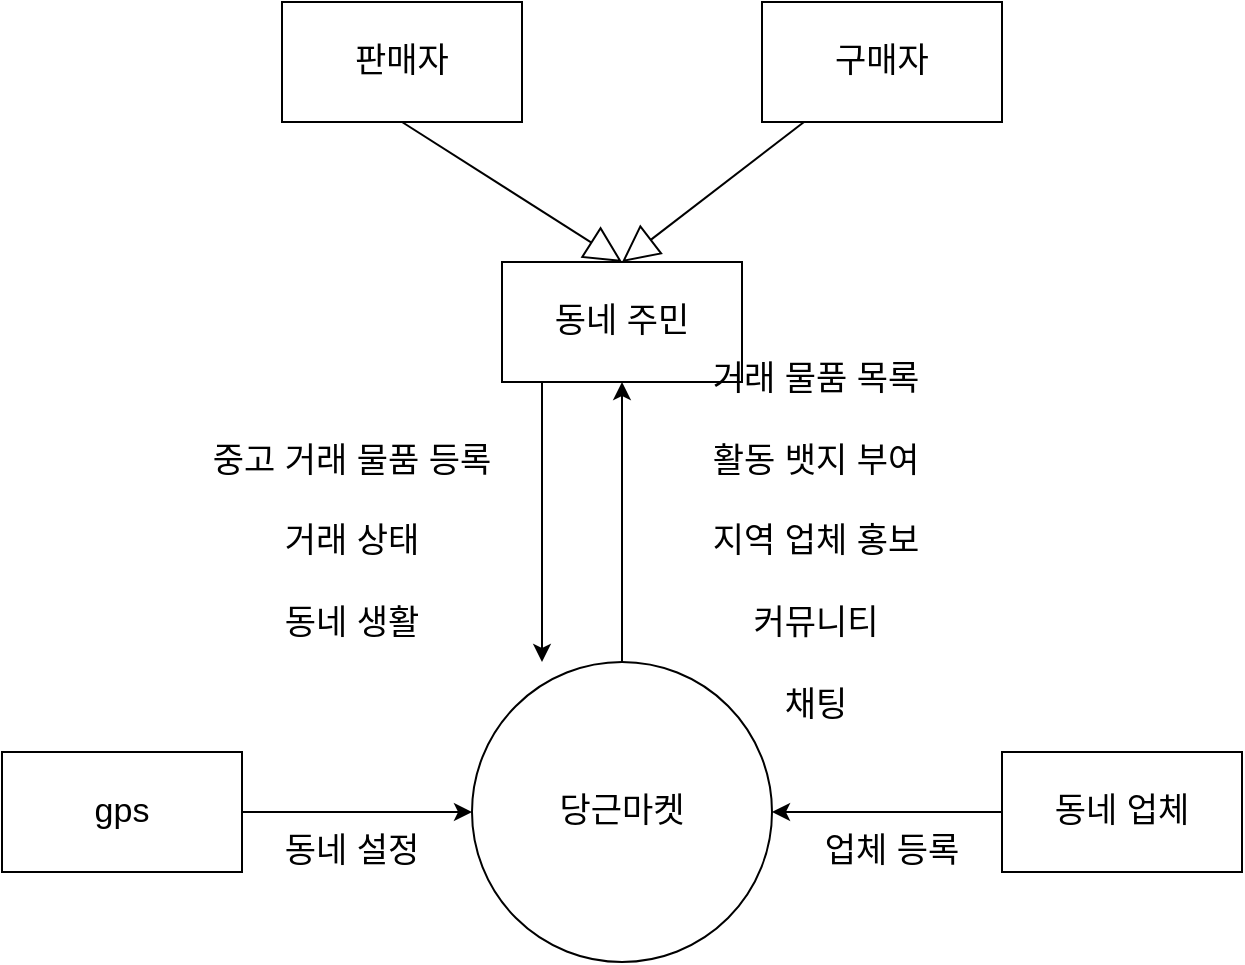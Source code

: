 <mxfile version="13.6.10" type="github">
  <diagram id="2eBaNiK83SsfWGN7OqTg" name="Page-1">
    <mxGraphModel dx="1117" dy="670" grid="1" gridSize="10" guides="1" tooltips="1" connect="1" arrows="1" fold="1" page="1" pageScale="1" pageWidth="827" pageHeight="1169" math="0" shadow="0">
      <root>
        <mxCell id="0" />
        <mxCell id="1" parent="0" />
        <mxCell id="iDiovrbEPyYLWm7U3jqZ-23" style="edgeStyle=orthogonalEdgeStyle;rounded=0;orthogonalLoop=1;jettySize=auto;html=1;exitX=0.5;exitY=0;exitDx=0;exitDy=0;fontFamily=Helvetica;fontSize=17;" edge="1" parent="1" source="iDiovrbEPyYLWm7U3jqZ-1" target="iDiovrbEPyYLWm7U3jqZ-22">
          <mxGeometry relative="1" as="geometry" />
        </mxCell>
        <mxCell id="iDiovrbEPyYLWm7U3jqZ-1" value="당근마켓" style="ellipse;whiteSpace=wrap;html=1;aspect=fixed;fontFamily=Helvetica;fontSize=17;" vertex="1" parent="1">
          <mxGeometry x="315" y="370" width="150" height="150" as="geometry" />
        </mxCell>
        <mxCell id="iDiovrbEPyYLWm7U3jqZ-18" style="edgeStyle=orthogonalEdgeStyle;rounded=0;orthogonalLoop=1;jettySize=auto;html=1;fontFamily=Helvetica;fontSize=17;" edge="1" parent="1" source="iDiovrbEPyYLWm7U3jqZ-4" target="iDiovrbEPyYLWm7U3jqZ-1">
          <mxGeometry relative="1" as="geometry" />
        </mxCell>
        <mxCell id="iDiovrbEPyYLWm7U3jqZ-4" value="동네 업체" style="rounded=0;whiteSpace=wrap;html=1;fontFamily=Helvetica;fontSize=17;" vertex="1" parent="1">
          <mxGeometry x="580" y="415" width="120" height="60" as="geometry" />
        </mxCell>
        <mxCell id="iDiovrbEPyYLWm7U3jqZ-19" value="업체 등록" style="text;html=1;strokeColor=none;fillColor=none;align=center;verticalAlign=middle;whiteSpace=wrap;rounded=0;fontFamily=Helvetica;fontSize=17;" vertex="1" parent="1">
          <mxGeometry x="480" y="455" width="90" height="20" as="geometry" />
        </mxCell>
        <mxCell id="iDiovrbEPyYLWm7U3jqZ-31" style="edgeStyle=orthogonalEdgeStyle;rounded=0;orthogonalLoop=1;jettySize=auto;html=1;fontFamily=Helvetica;fontSize=17;" edge="1" parent="1">
          <mxGeometry relative="1" as="geometry">
            <mxPoint x="350" y="228" as="sourcePoint" />
            <mxPoint x="350" y="370" as="targetPoint" />
          </mxGeometry>
        </mxCell>
        <mxCell id="iDiovrbEPyYLWm7U3jqZ-22" value="동네 주민" style="rounded=0;whiteSpace=wrap;html=1;fontFamily=Helvetica;fontSize=17;" vertex="1" parent="1">
          <mxGeometry x="330" y="170" width="120" height="60" as="geometry" />
        </mxCell>
        <mxCell id="iDiovrbEPyYLWm7U3jqZ-25" value="거래 물품 목록&lt;br&gt;&lt;br&gt;활동 뱃지 부여&lt;br&gt;&lt;br&gt;지역 업체 홍보&lt;br&gt;&lt;br&gt;커뮤니티&lt;br&gt;&lt;br&gt;채팅" style="text;html=1;strokeColor=none;fillColor=none;align=center;verticalAlign=middle;whiteSpace=wrap;rounded=0;fontFamily=Helvetica;fontSize=17;" vertex="1" parent="1">
          <mxGeometry x="414" y="235" width="146" height="150" as="geometry" />
        </mxCell>
        <mxCell id="iDiovrbEPyYLWm7U3jqZ-26" value="구매자" style="rounded=0;whiteSpace=wrap;html=1;fontFamily=Helvetica;fontSize=17;" vertex="1" parent="1">
          <mxGeometry x="460" y="40" width="120" height="60" as="geometry" />
        </mxCell>
        <mxCell id="iDiovrbEPyYLWm7U3jqZ-27" value="판매자" style="rounded=0;whiteSpace=wrap;html=1;fontFamily=Helvetica;fontSize=17;" vertex="1" parent="1">
          <mxGeometry x="220" y="40" width="120" height="60" as="geometry" />
        </mxCell>
        <mxCell id="iDiovrbEPyYLWm7U3jqZ-28" value="" style="endArrow=block;endSize=16;endFill=0;html=1;fontFamily=Helvetica;fontSize=17;exitX=0.5;exitY=1;exitDx=0;exitDy=0;entryX=0.5;entryY=0;entryDx=0;entryDy=0;" edge="1" parent="1" source="iDiovrbEPyYLWm7U3jqZ-27" target="iDiovrbEPyYLWm7U3jqZ-22">
          <mxGeometry width="160" relative="1" as="geometry">
            <mxPoint x="280" y="270" as="sourcePoint" />
            <mxPoint x="440" y="270" as="targetPoint" />
          </mxGeometry>
        </mxCell>
        <mxCell id="iDiovrbEPyYLWm7U3jqZ-29" value="" style="endArrow=block;endSize=16;endFill=0;html=1;fontFamily=Helvetica;fontSize=17;entryX=0.5;entryY=0;entryDx=0;entryDy=0;" edge="1" parent="1" source="iDiovrbEPyYLWm7U3jqZ-26" target="iDiovrbEPyYLWm7U3jqZ-22">
          <mxGeometry width="160" relative="1" as="geometry">
            <mxPoint x="265" y="130" as="sourcePoint" />
            <mxPoint x="430" y="150" as="targetPoint" />
          </mxGeometry>
        </mxCell>
        <mxCell id="iDiovrbEPyYLWm7U3jqZ-32" value="중고 거래 물품 등록&lt;br&gt;&lt;br&gt;거래 상태&lt;br&gt;&lt;br&gt;동네 생활" style="text;html=1;strokeColor=none;fillColor=none;align=center;verticalAlign=middle;whiteSpace=wrap;rounded=0;fontFamily=Helvetica;fontSize=17;" vertex="1" parent="1">
          <mxGeometry x="170" y="260" width="170" height="100" as="geometry" />
        </mxCell>
        <mxCell id="iDiovrbEPyYLWm7U3jqZ-40" style="edgeStyle=orthogonalEdgeStyle;rounded=0;orthogonalLoop=1;jettySize=auto;html=1;fontFamily=Helvetica;fontSize=17;" edge="1" parent="1" source="iDiovrbEPyYLWm7U3jqZ-39" target="iDiovrbEPyYLWm7U3jqZ-1">
          <mxGeometry relative="1" as="geometry" />
        </mxCell>
        <mxCell id="iDiovrbEPyYLWm7U3jqZ-39" value="gps" style="rounded=0;whiteSpace=wrap;html=1;fontFamily=Helvetica;fontSize=17;" vertex="1" parent="1">
          <mxGeometry x="80" y="415" width="120" height="60" as="geometry" />
        </mxCell>
        <mxCell id="iDiovrbEPyYLWm7U3jqZ-41" value="동네 설정" style="text;html=1;strokeColor=none;fillColor=none;align=center;verticalAlign=middle;whiteSpace=wrap;rounded=0;fontFamily=Helvetica;fontSize=17;" vertex="1" parent="1">
          <mxGeometry x="210" y="455" width="90" height="20" as="geometry" />
        </mxCell>
      </root>
    </mxGraphModel>
  </diagram>
</mxfile>
